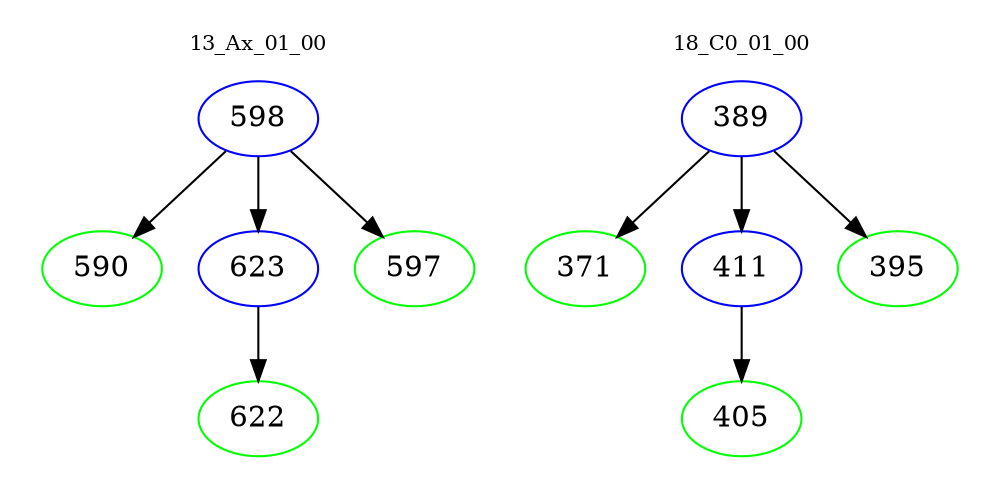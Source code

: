 digraph{
subgraph cluster_0 {
color = white
label = "13_Ax_01_00";
fontsize=10;
T0_598 [label="598", color="blue"]
T0_598 -> T0_590 [color="black"]
T0_590 [label="590", color="green"]
T0_598 -> T0_623 [color="black"]
T0_623 [label="623", color="blue"]
T0_623 -> T0_622 [color="black"]
T0_622 [label="622", color="green"]
T0_598 -> T0_597 [color="black"]
T0_597 [label="597", color="green"]
}
subgraph cluster_1 {
color = white
label = "18_C0_01_00";
fontsize=10;
T1_389 [label="389", color="blue"]
T1_389 -> T1_371 [color="black"]
T1_371 [label="371", color="green"]
T1_389 -> T1_411 [color="black"]
T1_411 [label="411", color="blue"]
T1_411 -> T1_405 [color="black"]
T1_405 [label="405", color="green"]
T1_389 -> T1_395 [color="black"]
T1_395 [label="395", color="green"]
}
}
